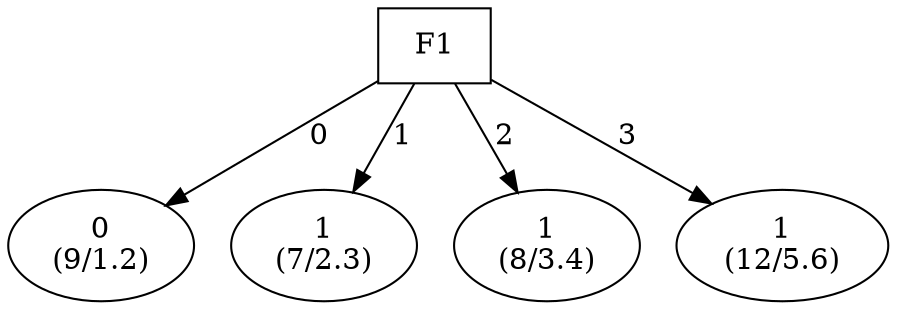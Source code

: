 digraph YaDT {
n0 [ shape=box, label="F1\n"]
n0 -> n1 [label="0"]
n1 [ shape=ellipse, label="0\n(9/1.2)"]
n0 -> n2 [label="1"]
n2 [ shape=ellipse, label="1\n(7/2.3)"]
n0 -> n3 [label="2"]
n3 [ shape=ellipse, label="1\n(8/3.4)"]
n0 -> n4 [label="3"]
n4 [ shape=ellipse, label="1\n(12/5.6)"]
}
